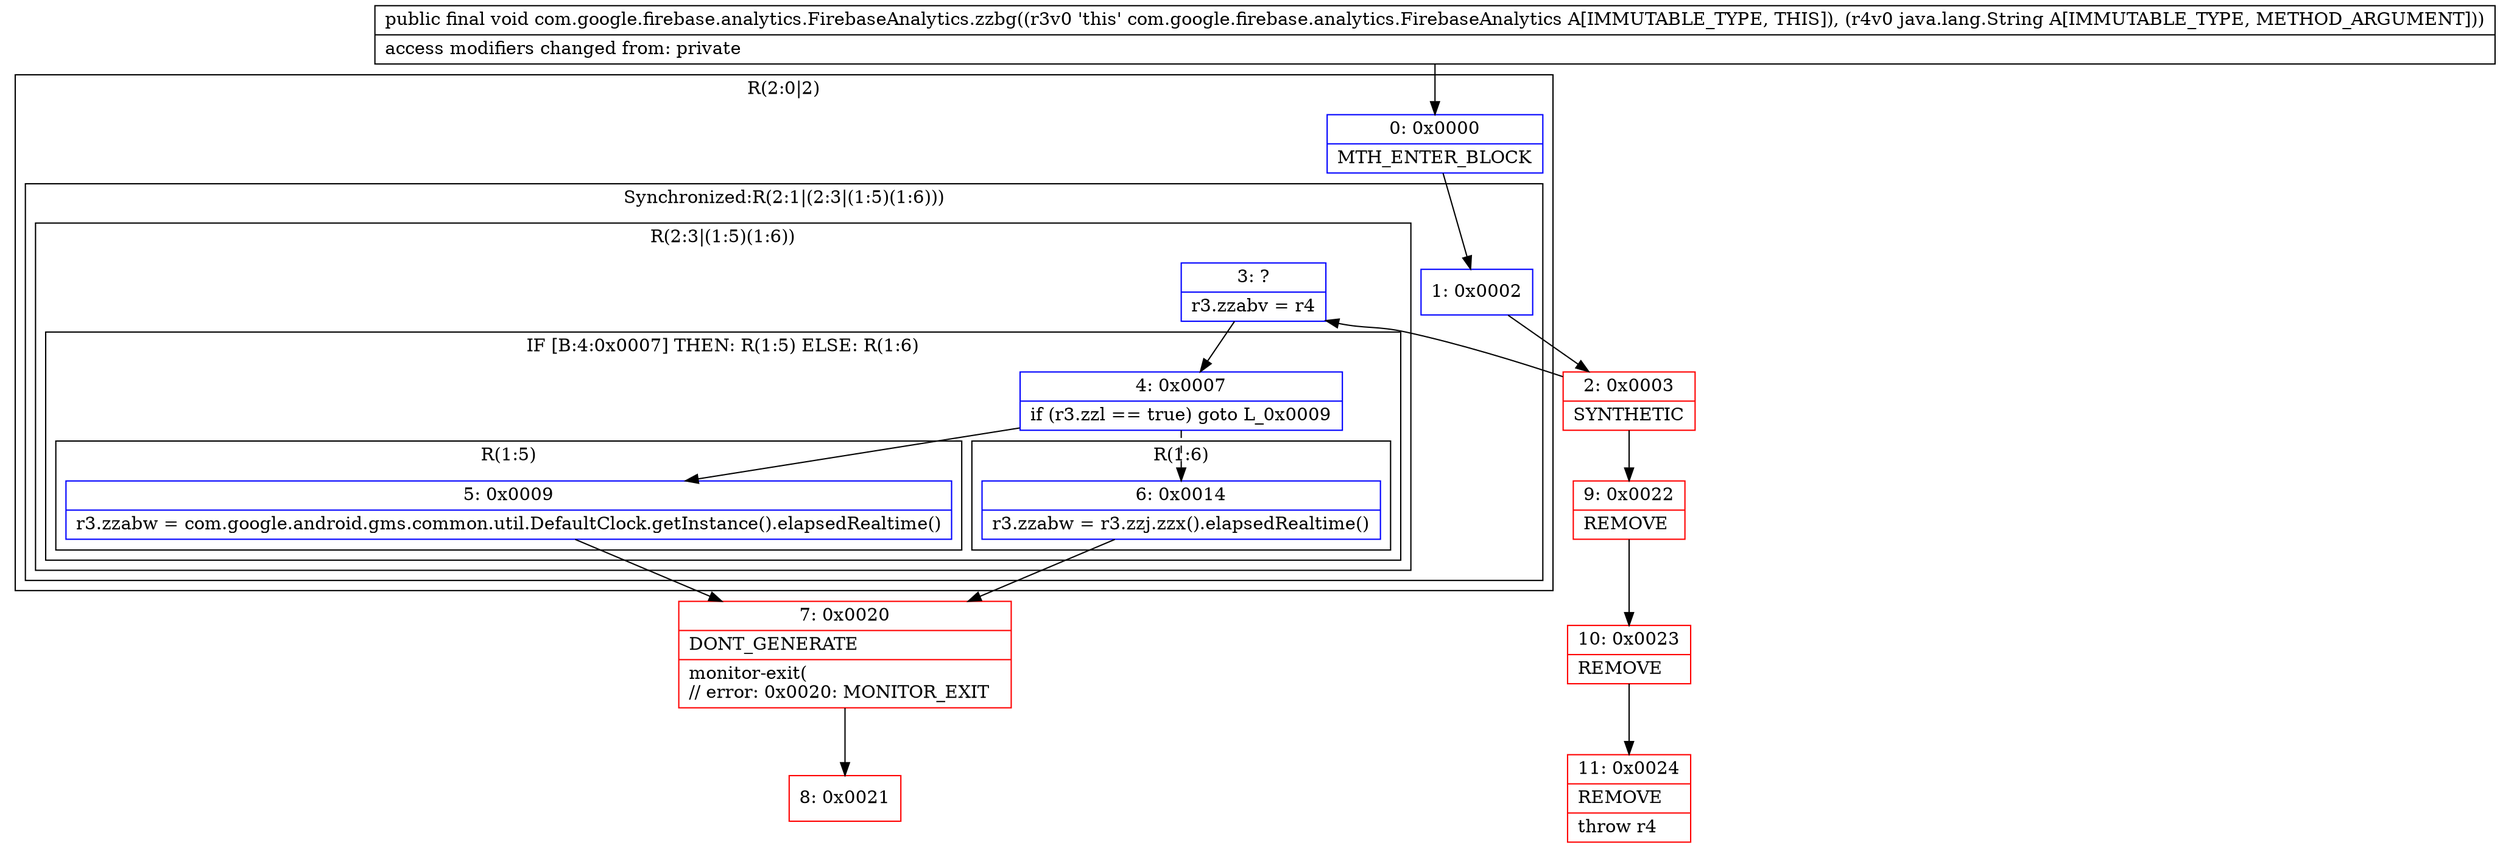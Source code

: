 digraph "CFG forcom.google.firebase.analytics.FirebaseAnalytics.zzbg(Ljava\/lang\/String;)V" {
subgraph cluster_Region_273230014 {
label = "R(2:0|2)";
node [shape=record,color=blue];
Node_0 [shape=record,label="{0\:\ 0x0000|MTH_ENTER_BLOCK\l}"];
subgraph cluster_SynchronizedRegion_1731926855 {
label = "Synchronized:R(2:1|(2:3|(1:5)(1:6)))";
node [shape=record,color=blue];
Node_1 [shape=record,label="{1\:\ 0x0002}"];
subgraph cluster_Region_701852509 {
label = "R(2:3|(1:5)(1:6))";
node [shape=record,color=blue];
Node_3 [shape=record,label="{3\:\ ?|r3.zzabv = r4\l}"];
subgraph cluster_IfRegion_2030036112 {
label = "IF [B:4:0x0007] THEN: R(1:5) ELSE: R(1:6)";
node [shape=record,color=blue];
Node_4 [shape=record,label="{4\:\ 0x0007|if (r3.zzl == true) goto L_0x0009\l}"];
subgraph cluster_Region_556412905 {
label = "R(1:5)";
node [shape=record,color=blue];
Node_5 [shape=record,label="{5\:\ 0x0009|r3.zzabw = com.google.android.gms.common.util.DefaultClock.getInstance().elapsedRealtime()\l}"];
}
subgraph cluster_Region_510978472 {
label = "R(1:6)";
node [shape=record,color=blue];
Node_6 [shape=record,label="{6\:\ 0x0014|r3.zzabw = r3.zzj.zzx().elapsedRealtime()\l}"];
}
}
}
}
}
Node_2 [shape=record,color=red,label="{2\:\ 0x0003|SYNTHETIC\l}"];
Node_7 [shape=record,color=red,label="{7\:\ 0x0020|DONT_GENERATE\l|monitor\-exit(\l\/\/ error: 0x0020: MONITOR_EXIT  \l}"];
Node_8 [shape=record,color=red,label="{8\:\ 0x0021}"];
Node_9 [shape=record,color=red,label="{9\:\ 0x0022|REMOVE\l}"];
Node_10 [shape=record,color=red,label="{10\:\ 0x0023|REMOVE\l}"];
Node_11 [shape=record,color=red,label="{11\:\ 0x0024|REMOVE\l|throw r4\l}"];
MethodNode[shape=record,label="{public final void com.google.firebase.analytics.FirebaseAnalytics.zzbg((r3v0 'this' com.google.firebase.analytics.FirebaseAnalytics A[IMMUTABLE_TYPE, THIS]), (r4v0 java.lang.String A[IMMUTABLE_TYPE, METHOD_ARGUMENT]))  | access modifiers changed from: private\l}"];
MethodNode -> Node_0;
Node_0 -> Node_1;
Node_1 -> Node_2;
Node_3 -> Node_4;
Node_4 -> Node_5;
Node_4 -> Node_6[style=dashed];
Node_5 -> Node_7;
Node_6 -> Node_7;
Node_2 -> Node_3;
Node_2 -> Node_9;
Node_7 -> Node_8;
Node_9 -> Node_10;
Node_10 -> Node_11;
}

